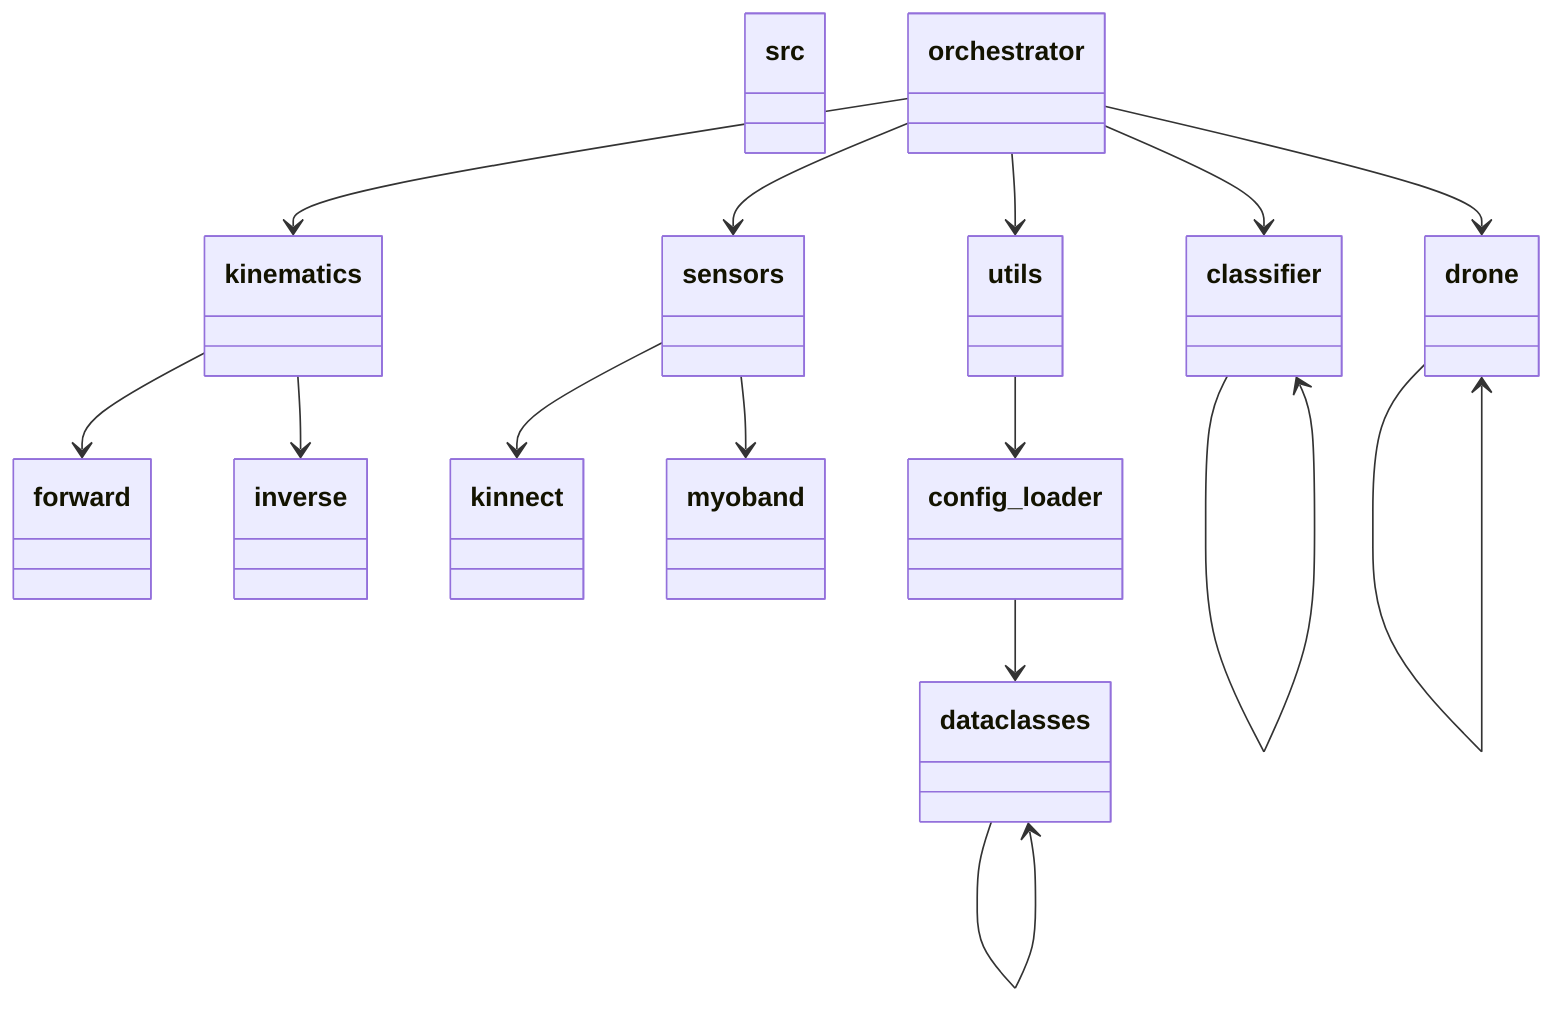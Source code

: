 classDiagram
  class src {
  }
  class classifier {
  }
  class classifier {
  }
  class drone {
  }
  class drone {
  }
  class kinematics {
  }
  class forward {
  }
  class inverse {
  }
  class orchestrator {
  }
  class sensors {
  }
  class kinnect {
  }
  class myoband {
  }
  class utils {
  }
  class config_loader {
  }
  class dataclasses {
  }
  classifier --> classifier
  drone --> drone
  kinematics --> forward
  kinematics --> inverse
  orchestrator --> classifier
  orchestrator --> drone
  orchestrator --> kinematics
  orchestrator --> sensors
  orchestrator --> utils
  sensors --> kinnect
  sensors --> myoband
  utils --> config_loader
  config_loader --> dataclasses
  dataclasses --> dataclasses
